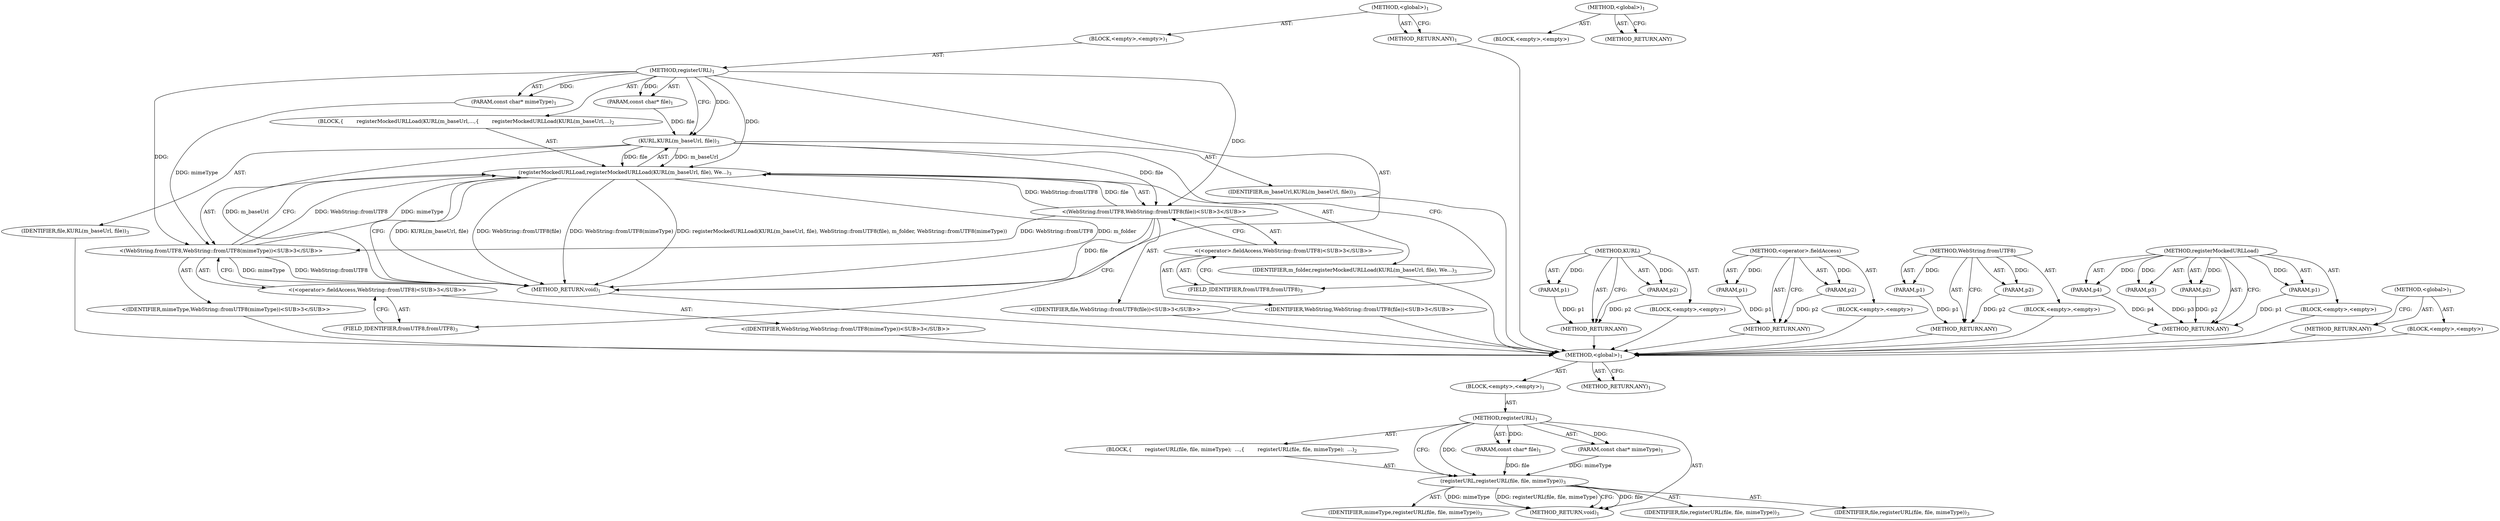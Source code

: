 digraph "&lt;global&gt;" {
vulnerable_6 [label=<(METHOD,&lt;global&gt;)<SUB>1</SUB>>];
vulnerable_7 [label=<(BLOCK,&lt;empty&gt;,&lt;empty&gt;)<SUB>1</SUB>>];
vulnerable_8 [label=<(METHOD,registerURL)<SUB>1</SUB>>];
vulnerable_9 [label=<(PARAM,const char* file)<SUB>1</SUB>>];
vulnerable_10 [label=<(PARAM,const char* mimeType)<SUB>1</SUB>>];
vulnerable_11 [label=<(BLOCK,{
        registerURL(file, file, mimeType);
  ...,{
        registerURL(file, file, mimeType);
  ...)<SUB>2</SUB>>];
vulnerable_12 [label=<(registerURL,registerURL(file, file, mimeType))<SUB>3</SUB>>];
vulnerable_13 [label=<(IDENTIFIER,file,registerURL(file, file, mimeType))<SUB>3</SUB>>];
vulnerable_14 [label=<(IDENTIFIER,file,registerURL(file, file, mimeType))<SUB>3</SUB>>];
vulnerable_15 [label=<(IDENTIFIER,mimeType,registerURL(file, file, mimeType))<SUB>3</SUB>>];
vulnerable_16 [label=<(METHOD_RETURN,void)<SUB>1</SUB>>];
vulnerable_18 [label=<(METHOD_RETURN,ANY)<SUB>1</SUB>>];
vulnerable_27 [label=<(METHOD,&lt;global&gt;)<SUB>1</SUB>>];
vulnerable_28 [label=<(BLOCK,&lt;empty&gt;,&lt;empty&gt;)>];
vulnerable_29 [label=<(METHOD_RETURN,ANY)>];
fixed_6 [label=<(METHOD,&lt;global&gt;)<SUB>1</SUB>>];
fixed_7 [label=<(BLOCK,&lt;empty&gt;,&lt;empty&gt;)<SUB>1</SUB>>];
fixed_8 [label=<(METHOD,registerURL)<SUB>1</SUB>>];
fixed_9 [label=<(PARAM,const char* file)<SUB>1</SUB>>];
fixed_10 [label=<(PARAM,const char* mimeType)<SUB>1</SUB>>];
fixed_11 [label=<(BLOCK,{
        registerMockedURLLoad(KURL(m_baseUrl,...,{
        registerMockedURLLoad(KURL(m_baseUrl,...)<SUB>2</SUB>>];
fixed_12 [label=<(registerMockedURLLoad,registerMockedURLLoad(KURL(m_baseUrl, file), We...)<SUB>3</SUB>>];
fixed_13 [label=<(KURL,KURL(m_baseUrl, file))<SUB>3</SUB>>];
fixed_14 [label=<(IDENTIFIER,m_baseUrl,KURL(m_baseUrl, file))<SUB>3</SUB>>];
fixed_15 [label=<(IDENTIFIER,file,KURL(m_baseUrl, file))<SUB>3</SUB>>];
fixed_16 [label="<(WebString.fromUTF8,WebString::fromUTF8(file))<SUB>3</SUB>>"];
fixed_17 [label="<(&lt;operator&gt;.fieldAccess,WebString::fromUTF8)<SUB>3</SUB>>"];
fixed_18 [label="<(IDENTIFIER,WebString,WebString::fromUTF8(file))<SUB>3</SUB>>"];
fixed_19 [label=<(FIELD_IDENTIFIER,fromUTF8,fromUTF8)<SUB>3</SUB>>];
fixed_20 [label="<(IDENTIFIER,file,WebString::fromUTF8(file))<SUB>3</SUB>>"];
fixed_21 [label=<(IDENTIFIER,m_folder,registerMockedURLLoad(KURL(m_baseUrl, file), We...)<SUB>3</SUB>>];
fixed_22 [label="<(WebString.fromUTF8,WebString::fromUTF8(mimeType))<SUB>3</SUB>>"];
fixed_23 [label="<(&lt;operator&gt;.fieldAccess,WebString::fromUTF8)<SUB>3</SUB>>"];
fixed_24 [label="<(IDENTIFIER,WebString,WebString::fromUTF8(mimeType))<SUB>3</SUB>>"];
fixed_25 [label=<(FIELD_IDENTIFIER,fromUTF8,fromUTF8)<SUB>3</SUB>>];
fixed_26 [label="<(IDENTIFIER,mimeType,WebString::fromUTF8(mimeType))<SUB>3</SUB>>"];
fixed_27 [label=<(METHOD_RETURN,void)<SUB>1</SUB>>];
fixed_29 [label=<(METHOD_RETURN,ANY)<SUB>1</SUB>>];
fixed_53 [label=<(METHOD,KURL)>];
fixed_54 [label=<(PARAM,p1)>];
fixed_55 [label=<(PARAM,p2)>];
fixed_56 [label=<(BLOCK,&lt;empty&gt;,&lt;empty&gt;)>];
fixed_57 [label=<(METHOD_RETURN,ANY)>];
fixed_63 [label=<(METHOD,&lt;operator&gt;.fieldAccess)>];
fixed_64 [label=<(PARAM,p1)>];
fixed_65 [label=<(PARAM,p2)>];
fixed_66 [label=<(BLOCK,&lt;empty&gt;,&lt;empty&gt;)>];
fixed_67 [label=<(METHOD_RETURN,ANY)>];
fixed_58 [label=<(METHOD,WebString.fromUTF8)>];
fixed_59 [label=<(PARAM,p1)>];
fixed_60 [label=<(PARAM,p2)>];
fixed_61 [label=<(BLOCK,&lt;empty&gt;,&lt;empty&gt;)>];
fixed_62 [label=<(METHOD_RETURN,ANY)>];
fixed_46 [label=<(METHOD,registerMockedURLLoad)>];
fixed_47 [label=<(PARAM,p1)>];
fixed_48 [label=<(PARAM,p2)>];
fixed_49 [label=<(PARAM,p3)>];
fixed_50 [label=<(PARAM,p4)>];
fixed_51 [label=<(BLOCK,&lt;empty&gt;,&lt;empty&gt;)>];
fixed_52 [label=<(METHOD_RETURN,ANY)>];
fixed_40 [label=<(METHOD,&lt;global&gt;)<SUB>1</SUB>>];
fixed_41 [label=<(BLOCK,&lt;empty&gt;,&lt;empty&gt;)>];
fixed_42 [label=<(METHOD_RETURN,ANY)>];
vulnerable_6 -> vulnerable_7  [key=0, label="AST: "];
vulnerable_6 -> vulnerable_18  [key=0, label="AST: "];
vulnerable_6 -> vulnerable_18  [key=1, label="CFG: "];
vulnerable_7 -> vulnerable_8  [key=0, label="AST: "];
vulnerable_8 -> vulnerable_9  [key=0, label="AST: "];
vulnerable_8 -> vulnerable_9  [key=1, label="DDG: "];
vulnerable_8 -> vulnerable_10  [key=0, label="AST: "];
vulnerable_8 -> vulnerable_10  [key=1, label="DDG: "];
vulnerable_8 -> vulnerable_11  [key=0, label="AST: "];
vulnerable_8 -> vulnerable_16  [key=0, label="AST: "];
vulnerable_8 -> vulnerable_12  [key=0, label="CFG: "];
vulnerable_8 -> vulnerable_12  [key=1, label="DDG: "];
vulnerable_9 -> vulnerable_12  [key=0, label="DDG: file"];
vulnerable_10 -> vulnerable_12  [key=0, label="DDG: mimeType"];
vulnerable_11 -> vulnerable_12  [key=0, label="AST: "];
vulnerable_12 -> vulnerable_13  [key=0, label="AST: "];
vulnerable_12 -> vulnerable_14  [key=0, label="AST: "];
vulnerable_12 -> vulnerable_15  [key=0, label="AST: "];
vulnerable_12 -> vulnerable_16  [key=0, label="CFG: "];
vulnerable_12 -> vulnerable_16  [key=1, label="DDG: file"];
vulnerable_12 -> vulnerable_16  [key=2, label="DDG: mimeType"];
vulnerable_12 -> vulnerable_16  [key=3, label="DDG: registerURL(file, file, mimeType)"];
vulnerable_27 -> vulnerable_28  [key=0, label="AST: "];
vulnerable_27 -> vulnerable_29  [key=0, label="AST: "];
vulnerable_27 -> vulnerable_29  [key=1, label="CFG: "];
fixed_6 -> fixed_7  [key=0, label="AST: "];
fixed_6 -> fixed_29  [key=0, label="AST: "];
fixed_6 -> fixed_29  [key=1, label="CFG: "];
fixed_7 -> fixed_8  [key=0, label="AST: "];
fixed_8 -> fixed_9  [key=0, label="AST: "];
fixed_8 -> fixed_9  [key=1, label="DDG: "];
fixed_8 -> fixed_10  [key=0, label="AST: "];
fixed_8 -> fixed_10  [key=1, label="DDG: "];
fixed_8 -> fixed_11  [key=0, label="AST: "];
fixed_8 -> fixed_27  [key=0, label="AST: "];
fixed_8 -> fixed_13  [key=0, label="CFG: "];
fixed_8 -> fixed_13  [key=1, label="DDG: "];
fixed_8 -> fixed_12  [key=0, label="DDG: "];
fixed_8 -> fixed_16  [key=0, label="DDG: "];
fixed_8 -> fixed_22  [key=0, label="DDG: "];
fixed_9 -> fixed_13  [key=0, label="DDG: file"];
fixed_10 -> fixed_22  [key=0, label="DDG: mimeType"];
fixed_11 -> fixed_12  [key=0, label="AST: "];
fixed_12 -> fixed_13  [key=0, label="AST: "];
fixed_12 -> fixed_16  [key=0, label="AST: "];
fixed_12 -> fixed_21  [key=0, label="AST: "];
fixed_12 -> fixed_22  [key=0, label="AST: "];
fixed_12 -> fixed_27  [key=0, label="CFG: "];
fixed_12 -> fixed_27  [key=1, label="DDG: KURL(m_baseUrl, file)"];
fixed_12 -> fixed_27  [key=2, label="DDG: WebString::fromUTF8(file)"];
fixed_12 -> fixed_27  [key=3, label="DDG: WebString::fromUTF8(mimeType)"];
fixed_12 -> fixed_27  [key=4, label="DDG: registerMockedURLLoad(KURL(m_baseUrl, file), WebString::fromUTF8(file), m_folder, WebString::fromUTF8(mimeType))"];
fixed_12 -> fixed_27  [key=5, label="DDG: m_folder"];
fixed_13 -> fixed_14  [key=0, label="AST: "];
fixed_13 -> fixed_15  [key=0, label="AST: "];
fixed_13 -> fixed_19  [key=0, label="CFG: "];
fixed_13 -> fixed_27  [key=0, label="DDG: m_baseUrl"];
fixed_13 -> fixed_12  [key=0, label="DDG: m_baseUrl"];
fixed_13 -> fixed_12  [key=1, label="DDG: file"];
fixed_13 -> fixed_16  [key=0, label="DDG: file"];
fixed_14 -> vulnerable_6  [key=0];
fixed_15 -> vulnerable_6  [key=0];
fixed_16 -> fixed_17  [key=0, label="AST: "];
fixed_16 -> fixed_20  [key=0, label="AST: "];
fixed_16 -> fixed_25  [key=0, label="CFG: "];
fixed_16 -> fixed_27  [key=0, label="DDG: file"];
fixed_16 -> fixed_12  [key=0, label="DDG: WebString::fromUTF8"];
fixed_16 -> fixed_12  [key=1, label="DDG: file"];
fixed_16 -> fixed_22  [key=0, label="DDG: WebString::fromUTF8"];
fixed_17 -> fixed_18  [key=0, label="AST: "];
fixed_17 -> fixed_19  [key=0, label="AST: "];
fixed_17 -> fixed_16  [key=0, label="CFG: "];
fixed_18 -> vulnerable_6  [key=0];
fixed_19 -> fixed_17  [key=0, label="CFG: "];
fixed_20 -> vulnerable_6  [key=0];
fixed_21 -> vulnerable_6  [key=0];
fixed_22 -> fixed_23  [key=0, label="AST: "];
fixed_22 -> fixed_26  [key=0, label="AST: "];
fixed_22 -> fixed_12  [key=0, label="CFG: "];
fixed_22 -> fixed_12  [key=1, label="DDG: WebString::fromUTF8"];
fixed_22 -> fixed_12  [key=2, label="DDG: mimeType"];
fixed_22 -> fixed_27  [key=0, label="DDG: WebString::fromUTF8"];
fixed_22 -> fixed_27  [key=1, label="DDG: mimeType"];
fixed_23 -> fixed_24  [key=0, label="AST: "];
fixed_23 -> fixed_25  [key=0, label="AST: "];
fixed_23 -> fixed_22  [key=0, label="CFG: "];
fixed_24 -> vulnerable_6  [key=0];
fixed_25 -> fixed_23  [key=0, label="CFG: "];
fixed_26 -> vulnerable_6  [key=0];
fixed_27 -> vulnerable_6  [key=0];
fixed_29 -> vulnerable_6  [key=0];
fixed_53 -> fixed_54  [key=0, label="AST: "];
fixed_53 -> fixed_54  [key=1, label="DDG: "];
fixed_53 -> fixed_56  [key=0, label="AST: "];
fixed_53 -> fixed_55  [key=0, label="AST: "];
fixed_53 -> fixed_55  [key=1, label="DDG: "];
fixed_53 -> fixed_57  [key=0, label="AST: "];
fixed_53 -> fixed_57  [key=1, label="CFG: "];
fixed_54 -> fixed_57  [key=0, label="DDG: p1"];
fixed_55 -> fixed_57  [key=0, label="DDG: p2"];
fixed_56 -> vulnerable_6  [key=0];
fixed_57 -> vulnerable_6  [key=0];
fixed_63 -> fixed_64  [key=0, label="AST: "];
fixed_63 -> fixed_64  [key=1, label="DDG: "];
fixed_63 -> fixed_66  [key=0, label="AST: "];
fixed_63 -> fixed_65  [key=0, label="AST: "];
fixed_63 -> fixed_65  [key=1, label="DDG: "];
fixed_63 -> fixed_67  [key=0, label="AST: "];
fixed_63 -> fixed_67  [key=1, label="CFG: "];
fixed_64 -> fixed_67  [key=0, label="DDG: p1"];
fixed_65 -> fixed_67  [key=0, label="DDG: p2"];
fixed_66 -> vulnerable_6  [key=0];
fixed_67 -> vulnerable_6  [key=0];
fixed_58 -> fixed_59  [key=0, label="AST: "];
fixed_58 -> fixed_59  [key=1, label="DDG: "];
fixed_58 -> fixed_61  [key=0, label="AST: "];
fixed_58 -> fixed_60  [key=0, label="AST: "];
fixed_58 -> fixed_60  [key=1, label="DDG: "];
fixed_58 -> fixed_62  [key=0, label="AST: "];
fixed_58 -> fixed_62  [key=1, label="CFG: "];
fixed_59 -> fixed_62  [key=0, label="DDG: p1"];
fixed_60 -> fixed_62  [key=0, label="DDG: p2"];
fixed_61 -> vulnerable_6  [key=0];
fixed_62 -> vulnerable_6  [key=0];
fixed_46 -> fixed_47  [key=0, label="AST: "];
fixed_46 -> fixed_47  [key=1, label="DDG: "];
fixed_46 -> fixed_51  [key=0, label="AST: "];
fixed_46 -> fixed_48  [key=0, label="AST: "];
fixed_46 -> fixed_48  [key=1, label="DDG: "];
fixed_46 -> fixed_52  [key=0, label="AST: "];
fixed_46 -> fixed_52  [key=1, label="CFG: "];
fixed_46 -> fixed_49  [key=0, label="AST: "];
fixed_46 -> fixed_49  [key=1, label="DDG: "];
fixed_46 -> fixed_50  [key=0, label="AST: "];
fixed_46 -> fixed_50  [key=1, label="DDG: "];
fixed_47 -> fixed_52  [key=0, label="DDG: p1"];
fixed_48 -> fixed_52  [key=0, label="DDG: p2"];
fixed_49 -> fixed_52  [key=0, label="DDG: p3"];
fixed_50 -> fixed_52  [key=0, label="DDG: p4"];
fixed_51 -> vulnerable_6  [key=0];
fixed_52 -> vulnerable_6  [key=0];
fixed_40 -> fixed_41  [key=0, label="AST: "];
fixed_40 -> fixed_42  [key=0, label="AST: "];
fixed_40 -> fixed_42  [key=1, label="CFG: "];
fixed_41 -> vulnerable_6  [key=0];
fixed_42 -> vulnerable_6  [key=0];
}
